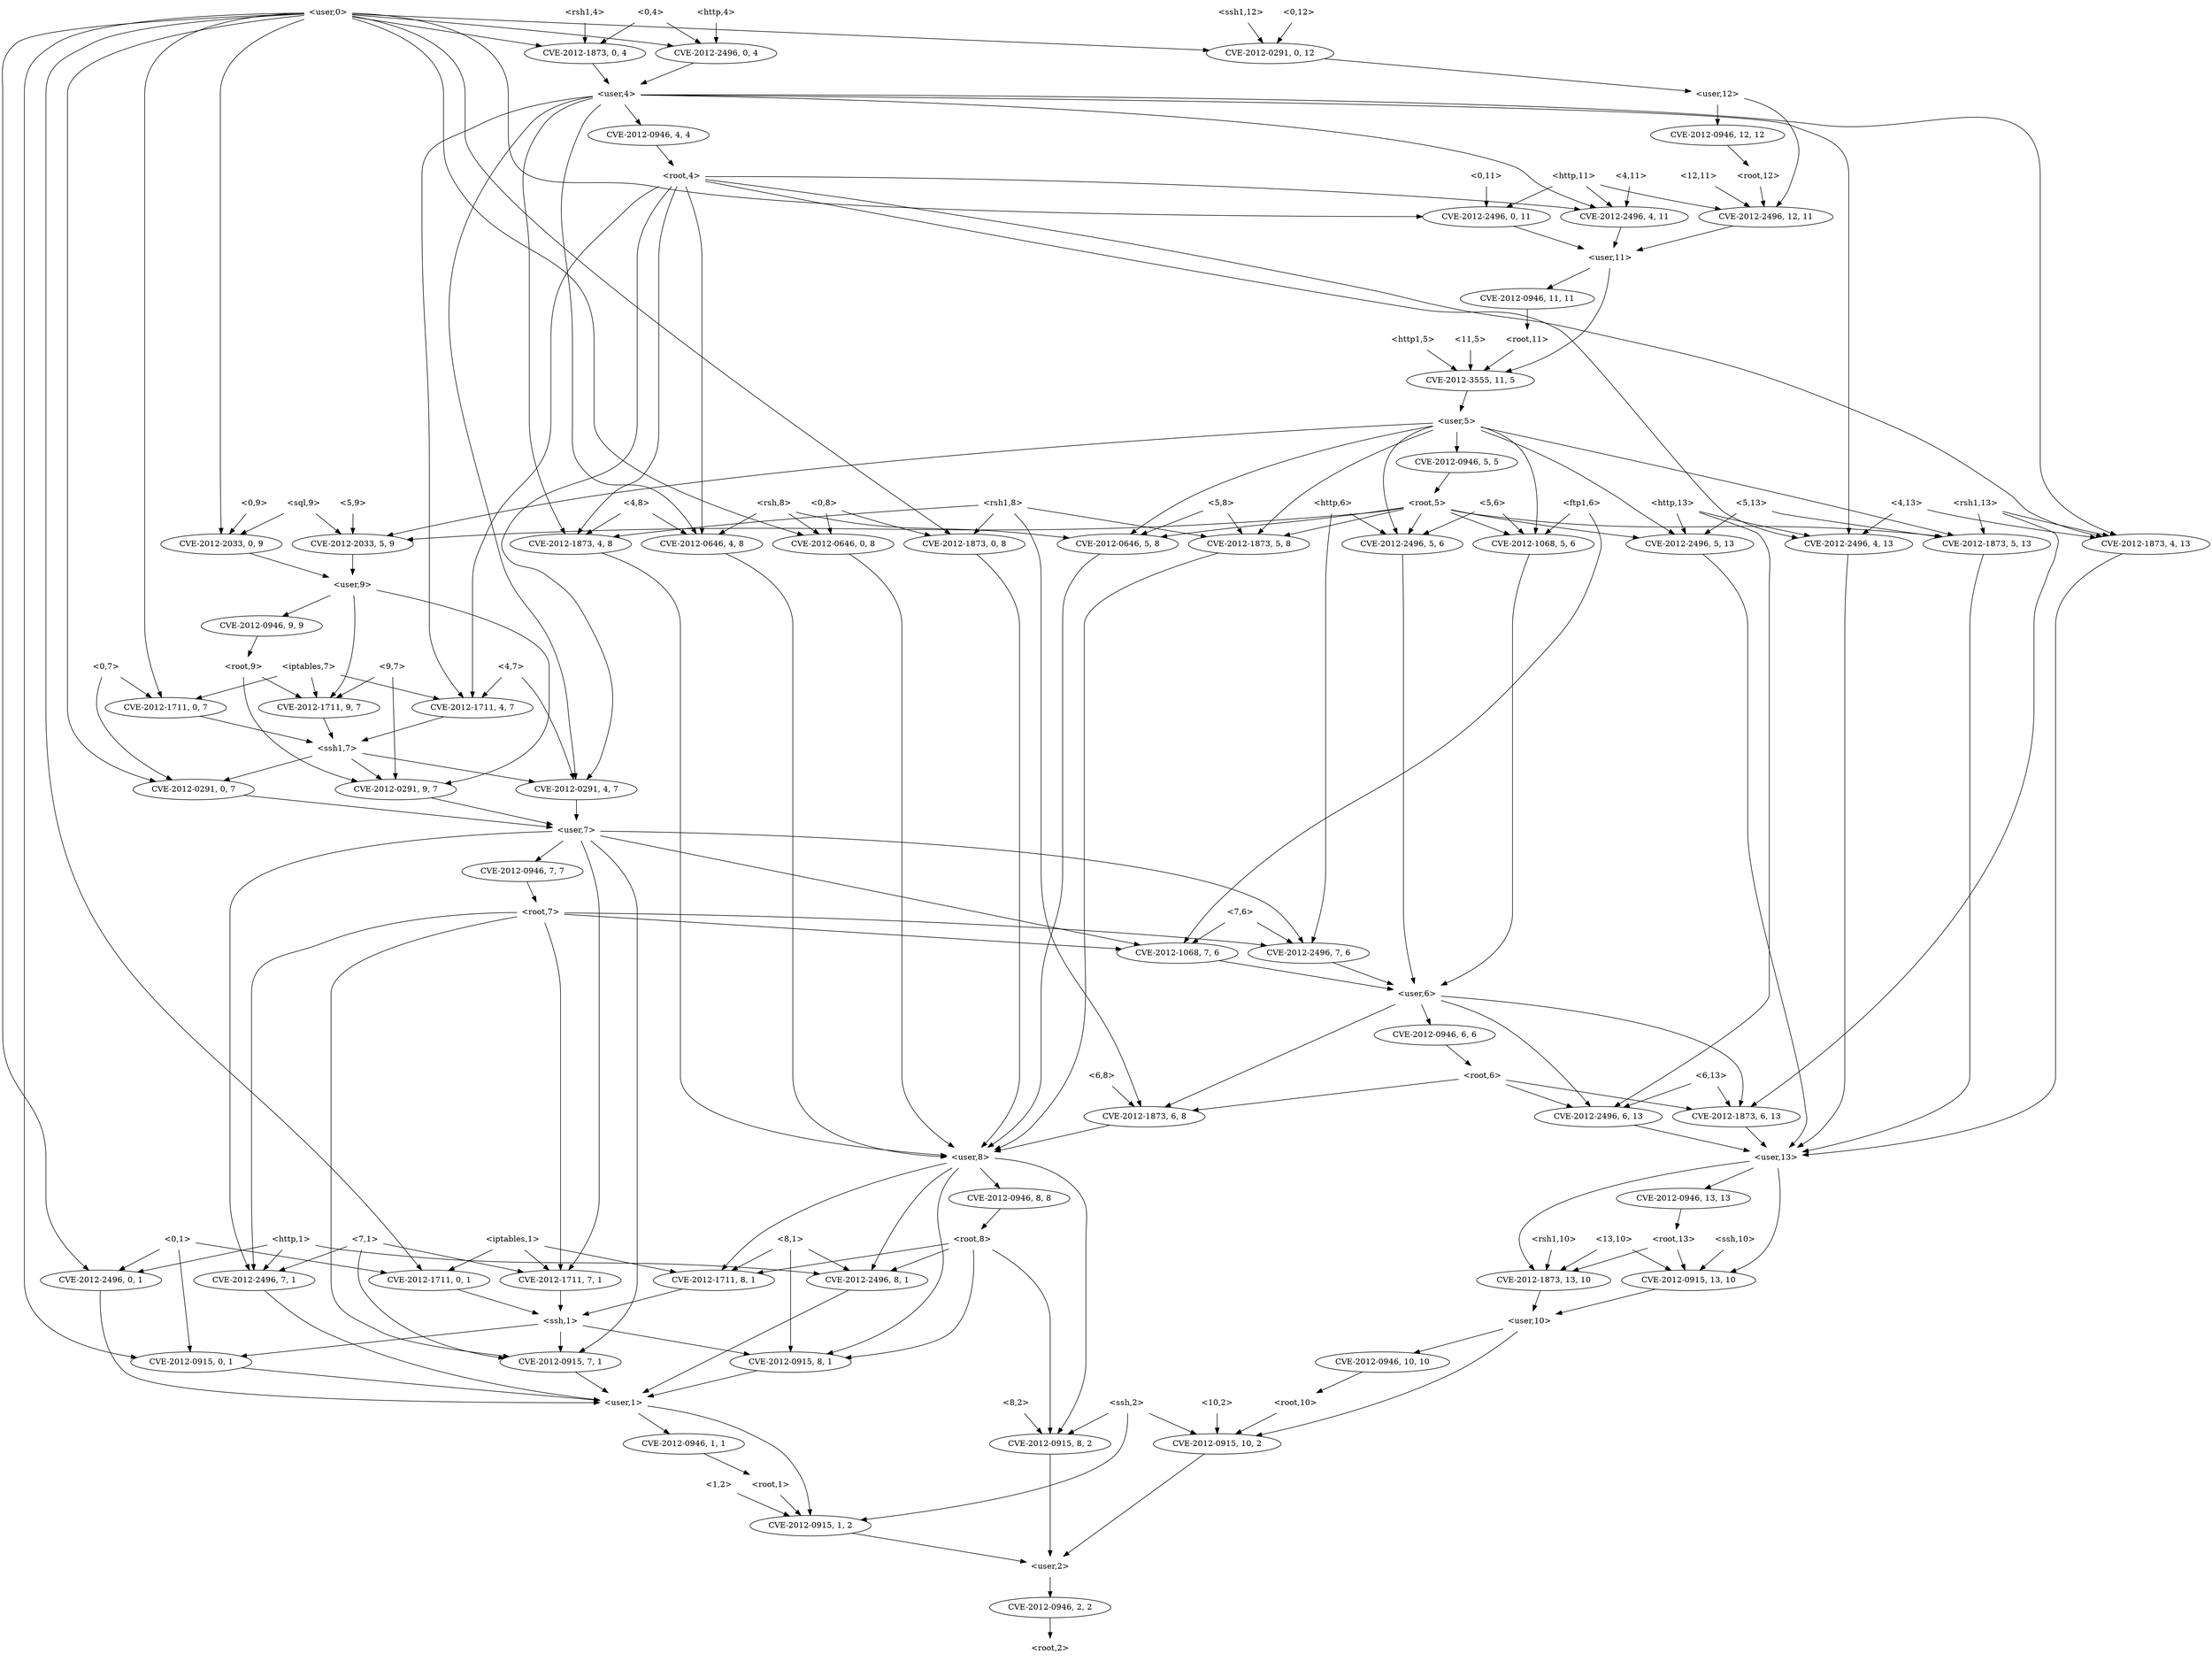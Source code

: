 strict digraph {
	graph [bb="0,0,3265,2916"];
	node [label="\N"];
	"<8,1>"	 [height=0.5,
		pos="881,738",
		shape=plaintext,
		width=0.75];
	"<v_iptables,8,1>"	 [height=0.5,
		label=<CVE-2012-1711, 8, 1>,
		pos="1159,666",
		width=2.4499];
	"<8,1>" -> "<v_iptables,8,1>"	 [pos="e,1105.7,680.43 908.16,730.16 951.3,719.3 1036.6,697.81 1095.7,682.94"];
	"<v_ssh,8,1>"	 [height=0.5,
		label=<CVE-2012-0915, 8, 1>,
		pos="811,522",
		width=2.4499];
	"<8,1>" -> "<v_ssh,8,1>"	 [pos="e,816.64,540.23 875.39,719.85 863.23,682.68 834.37,594.44 819.77,549.82"];
	"<v_http,8,1>"	 [height=0.5,
		label=<CVE-2012-2496, 8, 1>,
		pos="618,666",
		width=2.4499];
	"<8,1>" -> "<v_http,8,1>"	 [pos="e,682.28,678.51 853.77,723.75 850.52,722.39 847.21,721.1 844,720 794.39,702.98 736.8,689.56 692.18,680.49"];
	"<ssh,1>"	 [height=0.5,
		pos="1061,594",
		shape=plaintext,
		width=0.84028];
	"<v_iptables,8,1>" -> "<ssh,1>"	 [pos="e,1085.1,612.2 1135.8,648.41 1123.1,639.37 1107.3,628.04 1093.4,618.14"];
	"<user,1>"	 [height=0.5,
		pos="753,450",
		shape=plaintext,
		width=0.91667];
	"<v_ssh,8,1>" -> "<user,1>"	 [pos="e,767.31,468.28 796.96,504.05 790.01,495.67 781.48,485.38 773.79,476.1"];
	"<v_http,8,1>" -> "<user,1>"	 [pos="e,738.45,468.38 638.15,648.47 649.01,638.75 661.99,625.7 671,612 699.41,568.85 688.93,549.17 714,504 719.24,494.56 725.92,484.87\
 732.27,476.4"];
	"<v_ssh1,0,7>"	 [height=0.5,
		label=<CVE-2012-0291, 0, 7>,
		pos="1326,1530",
		width=2.4499];
	"<user,7>"	 [height=0.5,
		pos="1635,1458",
		shape=plaintext,
		width=0.91667];
	"<v_ssh1,0,7>" -> "<user,7>"	 [pos="e,1602,1466.5 1382.7,1516.2 1443.1,1502.5 1537.4,1481.1 1591.9,1468.8"];
	"<v_ftp1,7,6>"	 [height=0.5,
		label=<CVE-2012-1068, 7, 6>,
		pos="2614,1242",
		width=2.4499];
	"<user,7>" -> "<v_ftp1,7,6>"	 [pos="e,2604.7,1260 1668.4,1455.5 1812.9,1448.7 2383.2,1416.7 2538,1332 2564.7,1317.4 2586.2,1289.4 2599.4,1268.7"];
	"<v_iptables,7,1>"	 [height=0.5,
		label=<CVE-2012-1711, 7, 1>,
		pos="1354,666",
		width=2.4499];
	"<user,7>" -> "<v_iptables,7,1>"	 [pos="e,1358,684.38 1601.9,1454.3 1531.7,1446.5 1374,1417.7 1374,1315 1374,1315 1374,1315 1374,809 1374,768.82 1366.1,722.87 1360.2,694.39"];
	"<v_http,7,6>"	 [height=0.5,
		label=<CVE-2012-2496, 7, 6>,
		pos="2419,1242",
		width=2.4499];
	"<user,7>" -> "<v_http,7,6>"	 [pos="e,2368.4,1256.8 1668.2,1447.9 1788.4,1415.1 2202.2,1302.2 2358.5,1259.5"];
	"<v_root,7,7>"	 [height=0.5,
		label=<CVE-2012-0946, 7, 7>,
		pos="1712,1386",
		width=2.4499];
	"<user,7>" -> "<v_root,7,7>"	 [pos="e,1693.7,1403.6 1654,1439.7 1663.7,1430.9 1675.6,1420.1 1686,1410.6"];
	"<v_ssh,7,1>"	 [height=0.5,
		label=<CVE-2012-0915, 7, 1>,
		pos="1470,522",
		width=2.4499];
	"<user,7>" -> "<v_ssh,7,1>"	 [pos="e,1470,540.05 1601.6,1445.5 1553.4,1426.5 1470,1383.8 1470,1315 1470,1315 1470,1315 1470,665 1470,625 1470,578.65 1470,550.08"];
	"<v_http,7,1>"	 [height=0.5,
		label=<CVE-2012-2496, 7, 1>,
		pos="1624,666",
		width=2.4499];
	"<user,7>" -> "<v_http,7,1>"	 [pos="e,1615.1,683.96 1623.6,1439.9 1607.5,1414 1580,1362.9 1580,1315 1580,1315 1580,1315 1580,809 1580,766.98 1597.8,720.98 1610.8,693.05"];
	"<sql,9>"	 [height=0.5,
		pos="1730,2034",
		shape=plaintext,
		width=0.8125];
	"<v_sql,5,9>"	 [height=0.5,
		label=<CVE-2012-2033, 5, 9>,
		pos="1821,1962",
		width=2.4499];
	"<sql,9>" -> "<v_sql,5,9>"	 [pos="e,1799.4,1979.6 1752.5,2015.7 1764.2,2006.7 1778.8,1995.5 1791.4,1985.8"];
	"<v_sql,0,9>"	 [height=0.5,
		label=<CVE-2012-2033, 0, 9>,
		pos="1626,1962",
		width=2.4499];
	"<sql,9>" -> "<v_sql,0,9>"	 [pos="e,1650.5,1979.5 1704.6,2015.9 1690.8,2006.6 1673.6,1995 1658.8,1985.1"];
	"<user,9>"	 [height=0.5,
		pos="1821,1890",
		shape=plaintext,
		width=0.91667];
	"<v_sql,5,9>" -> "<user,9>"	 [pos="e,1821,1908.1 1821,1943.7 1821,1936 1821,1926.7 1821,1918.1"];
	"<v_sql,0,9>" -> "<user,9>"	 [pos="e,1788,1902.9 1667.8,1946 1700.4,1934.3 1745.4,1918.1 1778.2,1906.4"];
	"<iptables,7>"	 [height=0.5,
		pos="1505,1746",
		shape=plaintext,
		width=1.1944];
	"<v_iptables,0,7>"	 [height=0.5,
		label=<CVE-2012-1711, 0, 7>,
		pos="1339,1674",
		width=2.4499];
	"<iptables,7>" -> "<v_iptables,0,7>"	 [pos="e,1375.5,1690.4 1464.4,1727.9 1440.3,1717.7 1409.7,1704.8 1384.8,1694.3"];
	"<v_iptables,4,7>"	 [height=0.5,
		label=<CVE-2012-1711, 4, 7>,
		pos="1571,1674",
		width=2.4499];
	"<iptables,7>" -> "<v_iptables,4,7>"	 [pos="e,1554.9,1692.1 1521.3,1727.7 1529.3,1719.2 1539.1,1708.9 1547.8,1699.6"];
	"<v_iptables,9,7>"	 [height=0.5,
		label=<CVE-2012-1711, 9, 7>,
		pos="1803,1674",
		width=2.4499];
	"<iptables,7>" -> "<v_iptables,9,7>"	 [pos="e,1747.6,1688 1548,1734.9 1597.8,1723.2 1680.2,1703.8 1737.8,1690.3"];
	"<ssh1,7>"	 [height=0.5,
		pos="1598,1602",
		shape=plaintext,
		width=0.94444];
	"<v_iptables,0,7>" -> "<ssh1,7>"	 [pos="e,1563.8,1612.2 1389.9,1659.3 1437.7,1646.3 1508.5,1627.2 1553.9,1614.9"];
	"<v_iptables,4,7>" -> "<ssh1,7>"	 [pos="e,1591.4,1620.1 1577.7,1655.7 1580.7,1647.8 1584.4,1638.3 1587.8,1629.5"];
	"<v_iptables,9,7>" -> "<ssh1,7>"	 [pos="e,1632.3,1614.7 1759.5,1658.2 1725,1646.4 1676.8,1629.9 1642.1,1618.1"];
	"<root,2>"	 [height=0.5,
		pos="829,18",
		shape=plaintext,
		width=0.89583];
	"<v_ssh1,4,7>"	 [height=0.5,
		label=<CVE-2012-0291, 4, 7>,
		pos="1635,1530",
		width=2.4499];
	"<v_ssh1,4,7>" -> "<user,7>"	 [pos="e,1635,1476.1 1635,1511.7 1635,1504 1635,1494.7 1635,1486.1"];
	"<ssh,1>" -> "<v_ssh,7,1>"	 [pos="e,1404.7,534.17 1091.4,587.8 1155,576.91 1303.8,551.45 1394.7,535.88"];
	"<ssh,1>" -> "<v_ssh,8,1>"	 [pos="e,860.92,536.98 1030.3,584.42 990.74,573.33 920.93,553.78 870.69,539.71"];
	"<v_ssh,0,1>"	 [height=0.5,
		label=<CVE-2012-0915, 0, 1>,
		pos="541,522",
		width=2.4499];
	"<ssh,1>" -> "<v_ssh,0,1>"	 [pos="e,612.6,532.64 1030.4,588.88 951.72,578.29 740.21,549.82 622.64,533.99"];
	"<v_ssh,1,2>"	 [height=0.5,
		label=<CVE-2012-0915, 1, 2>,
		pos="829,234",
		width=2.4499];
	"<user,1>" -> "<v_ssh,1,2>"	 [pos="e,803.64,251.27 736.11,431.99 727.71,422.31 718.42,409.46 714,396 709.01,380.8 709.51,375.36 714,360 724.65,323.55 734.33,315.99\
 760,288 770.35,276.71 783.33,266.05 795.22,257.29"];
	"<v_root,1,1>"	 [height=0.5,
		label=<CVE-2012-0946, 1, 1>,
		pos="811,378",
		width=2.4499];
	"<user,1>" -> "<v_root,1,1>"	 [pos="e,796.83,396.1 767.34,431.7 774.29,423.3 782.77,413.07 790.4,403.86"];
	"<root,1>"	 [height=0.5,
		pos="802,306",
		shape=plaintext,
		width=0.89583];
	"<root,1>" -> "<v_ssh,1,2>"	 [pos="e,822.4,252.1 808.67,287.7 811.71,279.81 815.38,270.3 818.76,261.55"];
	"<user,2>"	 [height=0.5,
		pos="829,162",
		shape=plaintext,
		width=0.91667];
	"<v_ssh,1,2>" -> "<user,2>"	 [pos="e,829,180.1 829,215.7 829,207.98 829,198.71 829,190.11"];
	"<v_root,9,9>"	 [height=0.5,
		label=<CVE-2012-0946, 9, 9>,
		pos="1917,1818",
		width=2.4499];
	"<user,9>" -> "<v_root,9,9>"	 [pos="e,1894.2,1835.6 1844.7,1871.7 1857.1,1862.7 1872.4,1851.5 1885.8,1841.8"];
	"<v_ssh1,9,7>"	 [height=0.5,
		label=<CVE-2012-0291, 9, 7>,
		pos="1957,1530",
		width=2.4499];
	"<user,9>" -> "<v_ssh1,9,7>"	 [pos="e,1973.1,1547.8 1854.2,1889.7 1897.4,1888.7 1972.3,1880.2 2014,1836 2041.8,1806.6 2033,1787.4 2033,1747 2033,1747 2033,1747 2033\
,1673 2033,1627.4 2002.1,1582.2 1979.8,1555.5"];
	"<user,9>" -> "<v_iptables,9,7>"	 [pos="e,1804.4,1692.2 1819.6,1871.8 1816.4,1834.8 1809.1,1747.2 1805.3,1702.4"];
	"<root,9>"	 [height=0.5,
		pos="1972,1746",
		shape=plaintext,
		width=0.89583];
	"<v_root,9,9>" -> "<root,9>"	 [pos="e,1958.4,1764.3 1930.3,1800.1 1936.8,1791.8 1944.8,1781.6 1952.1,1772.4"];
	"<v_ssh1,9,7>" -> "<user,7>"	 [pos="e,1668.3,1466.2 1899.1,1516.4 1835.7,1502.6 1735.4,1480.8 1678.4,1468.4"];
	"<v_rsh1,4,8>"	 [height=0.5,
		label=<CVE-2012-1873, 4, 8>,
		pos="544,1962",
		width=2.4499];
	"<user,8>"	 [height=0.5,
		pos="739,882",
		shape=plaintext,
		width=0.91667];
	"<v_rsh1,4,8>" -> "<user,8>"	 [pos="e,711.22,900.12 560.75,1944.3 583.94,1919.4 623,1869.8 623,1819 623,1819 623,1819 623,1025 623,973.79 668.81,930.87 702.85,906.04"];
	"<user,8>" -> "<v_iptables,8,1>"	 [pos="e,1141.9,683.9 772.1,876.73 814.36,870.37 888.94,856.01 947,828 1022.4,791.63 1097.2,726.13 1134.5,690.93"];
	"<v_ssh,8,2>"	 [height=0.5,
		label=<CVE-2012-0915, 8, 2>,
		pos="425,378",
		width=2.4499];
	"<user,8>" -> "<v_ssh,8,2>"	 [pos="e,349.63,387.49 705.91,880.02 583.3,875.52 162,851.83 162,739 162,739 162,739 162,521 162,438.81 262.68,403.97 339.45,389.34"];
	"<user,8>" -> "<v_ssh,8,1>"	 [pos="e,794.67,539.77 738.01,863.96 736.56,837.31 734,784.14 734,739 734,739 734,739 734,665 734,619.25 765.26,574.15 787.95,547.45"];
	"<user,8>" -> "<v_http,8,1>"	 [pos="e,617.7,684.2 718.37,863.95 693.21,841.87 651.51,800.86 631,756 622.14,736.62 619.03,712.62 618.06,694.42"];
	"<v_root,8,8>"	 [height=0.5,
		label=<CVE-2012-0946, 8, 8>,
		pos="850,810",
		width=2.4499];
	"<user,8>" -> "<v_root,8,8>"	 [pos="e,824.27,827.23 766.15,863.88 781.1,854.45 799.8,842.66 815.74,832.61"];
	"<v_root,2,2>"	 [height=0.5,
		label=<CVE-2012-0946, 2, 2>,
		pos="829,90",
		width=2.4499];
	"<user,2>" -> "<v_root,2,2>"	 [pos="e,829,108.1 829,143.7 829,135.98 829,126.71 829,118.11"];
	"<root,9>" -> "<v_ssh1,9,7>"	 [pos="e,1962.7,1548 1973.3,1728 1975.2,1698.5 1977.9,1636.1 1971,1584 1969.8,1575.3 1967.7,1565.9 1965.4,1557.6"];
	"<root,9>" -> "<v_iptables,9,7>"	 [pos="e,1840.2,1690.4 1939.4,1731.5 1913.9,1720.9 1878.1,1706.1 1849.6,1694.3"];
	"<v_root,1,1>" -> "<root,1>"	 [pos="e,804.2,324.1 808.78,359.7 807.78,351.98 806.59,342.71 805.49,334.11"];
	"<http,11>"	 [height=0.5,
		pos="2361,2610",
		shape=plaintext,
		width=0.97917];
	"<v_http,12,11>"	 [height=0.5,
		label=<CVE-2012-2496, 12, 11>,
		pos="2640,2538",
		width=2.7013];
	"<http,11>" -> "<v_http,12,11>"	 [pos="e,2573.7,2551.2 2396.4,2594.8 2399.3,2593.8 2402.2,2592.9 2405,2592 2457.3,2576.1 2517.4,2562.6 2563.8,2553.2"];
	"<v_http,0,11>"	 [height=0.5,
		label=<CVE-2012-2496, 0, 11>,
		pos="2228,2538",
		width=2.5686];
	"<http,11>" -> "<v_http,0,11>"	 [pos="e,2258.8,2555.2 2328.5,2591.9 2310.1,2582.2 2287.1,2570.1 2267.7,2559.9"];
	"<v_http,4,11>"	 [height=0.5,
		label=<CVE-2012-2496, 4, 11>,
		pos="2432,2538",
		width=2.5686];
	"<http,11>" -> "<v_http,4,11>"	 [pos="e,2414.7,2556.1 2378.6,2591.7 2387.2,2583.1 2397.9,2572.7 2407.3,2563.3"];
	"<user,11>"	 [height=0.5,
		pos="2357,2466",
		shape=plaintext,
		width=1.0069];
	"<v_http,12,11>" -> "<user,11>"	 [pos="e,2393.5,2476 2584.1,2523.2 2531.2,2510.1 2452.7,2490.7 2403.3,2478.4"];
	"<v_http,0,11>" -> "<user,11>"	 [pos="e,2325.3,2484.2 2257.6,2520.9 2275,2511.5 2297.2,2499.4 2316.2,2489.1"];
	"<v_http,4,11>" -> "<user,11>"	 [pos="e,2375.2,2484 2413.8,2520.1 2404.5,2511.3 2393,2500.6 2382.8,2491"];
	"<ssh1,12>"	 [height=0.5,
		pos="2176,2898",
		shape=plaintext,
		width=1.0278];
	"<v_ssh1,0,12>"	 [height=0.5,
		label=<CVE-2012-0291, 0, 12>,
		pos="2218,2826",
		width=2.5686];
	"<ssh1,12>" -> "<v_ssh1,0,12>"	 [pos="e,2207.7,2844.1 2186.4,2879.7 2191.3,2871.6 2197.2,2861.7 2202.6,2852.7"];
	"<user,12>"	 [height=0.5,
		pos="2568,2754",
		shape=plaintext,
		width=1.0069];
	"<v_ssh1,0,12>" -> "<user,12>"	 [pos="e,2531.6,2762.3 2280.2,2812.6 2349.4,2798.7 2459.7,2776.7 2521.7,2764.3"];
	"<ftp1,6>"	 [height=0.5,
		pos="2605,2034",
		shape=plaintext,
		width=0.89583];
	"<v_ftp1,5,6>"	 [height=0.5,
		label=<CVE-2012-1068, 5, 6>,
		pos="2741,1962",
		width=2.4499];
	"<ftp1,6>" -> "<v_ftp1,5,6>"	 [pos="e,2710.1,1978.9 2637.6,2016.2 2656.7,2006.4 2680.9,1993.9 2701.1,1983.5"];
	"<ftp1,6>" -> "<v_ftp1,7,6>"	 [pos="e,2616.2,1260 2609,2015.6 2614.9,1989 2625,1936.3 2625,1891 2625,1891 2625,1891 2625,1385 2625,1344.9 2620.6,1298.6 2617.3,1270"];
	"<user,6>"	 [height=0.5,
		pos="2546,1170",
		shape=plaintext,
		width=0.91667];
	"<v_ftp1,5,6>" -> "<user,6>"	 [pos="e,2579.1,1172.2 2738.8,1944 2735.6,1917.4 2730,1864.2 2730,1819 2730,1819 2730,1819 2730,1313 2730,1272.6 2738.1,1254 2711,1224 \
2680,1189.7 2626.8,1177.5 2589.2,1173.2"];
	"<v_ftp1,7,6>" -> "<user,6>"	 [pos="e,2562.8,1188.3 2597.5,1224.1 2589.2,1215.5 2579,1205 2569.8,1195.5"];
	"<ssh1,7>" -> "<v_ssh1,4,7>"	 [pos="e,1626,1548.1 1607.1,1583.7 1611.4,1575.6 1616.6,1565.9 1621.3,1557"];
	"<ssh1,7>" -> "<v_ssh1,0,7>"	 [pos="e,1378.4,1544.5 1563.8,1592.2 1519.9,1580.9 1442.8,1561.1 1388.3,1547"];
	"<ssh1,7>" -> "<v_ssh1,9,7>"	 [pos="e,1895.5,1543 1632.1,1594.4 1690,1583.1 1808.6,1559.9 1885.4,1545"];
	"<http,6>"	 [height=0.5,
		pos="2912,2034",
		shape=plaintext,
		width=0.89583];
	"<http,6>" -> "<v_http,7,6>"	 [pos="e,2425.5,1260 2944.3,2028.7 2973,2023 3013.5,2009.8 3033,1980 3041.8,1966.6 3038.6,1959 3033,1944 2930.6,1667.3 2813.1,1645.1 2601\
,1440 2545.8,1386.6 2515,1391.2 2466,1332 2450.3,1313.1 2437.7,1288 2429.5,1269.4"];
	"<v_http,5,6>"	 [height=0.5,
		label=<CVE-2012-2496, 5, 6>,
		pos="2936,1962",
		width=2.4499];
	"<http,6>" -> "<v_http,5,6>"	 [pos="e,2930.1,1980.1 2917.9,2015.7 2920.6,2007.9 2923.8,1998.5 2926.8,1989.8"];
	"<v_http,7,6>" -> "<user,6>"	 [pos="e,2514.8,1188.2 2448.1,1224.9 2465.3,1215.5 2487.1,1203.4 2505.9,1193.1"];
	"<v_http,5,6>" -> "<user,6>"	 [pos="e,2579.1,1170.4 2905.5,1945.1 2867.1,1922.6 2806,1877.7 2806,1819 2806,1819 2806,1819 2806,1601 2806,1430.5 2850.2,1349.7 2735,1224\
 2697.9,1183.5 2632.6,1173 2589.3,1170.8"];
	"<v_rsh1,5,8>"	 [height=0.5,
		label=<CVE-2012-1873, 5, 8>,
		pos="1166,1962",
		width=2.4499];
	"<v_rsh1,5,8>" -> "<user,8>"	 [pos="e,772.1,892.95 1099.6,1950.1 1030.1,1934.5 931,1898.2 931,1819 931,1819 931,1819 931,1313 931,1217.6 915,1194.4 915,1099 915,1099\
 915,1099 915,1025 915,956.77 833.88,915.73 781.79,896.41"];
	"<8,2>"	 [height=0.5,
		pos="107,450",
		shape=plaintext,
		width=0.75];
	"<8,2>" -> "<v_ssh,8,2>"	 [pos="e,353.45,388.58 134.07,436.87 138.66,435.08 143.42,433.37 148,432 212.47,412.69 287.56,398.84 343.28,390.15"];
	"<v_ssh,8,2>" -> "<user,2>"	 [pos="e,796.89,180.01 455.37,360.92 527.02,322.96 706.68,227.8 787.94,184.75"];
	"<v_root,5,5>"	 [height=0.5,
		label=<CVE-2012-0946, 5, 5>,
		pos="1977,2106",
		width=2.4499];
	"<root,5>"	 [height=0.5,
		pos="2005,2034",
		shape=plaintext,
		width=0.89583];
	"<v_root,5,5>" -> "<root,5>"	 [pos="e,1998.2,2052.1 1983.9,2087.7 1987.1,2079.8 1990.9,2070.3 1994.4,2061.5"];
	"<root,5>" -> "<v_http,5,6>"	 [pos="e,2874.2,1974.9 2037.7,2026.9 2058.8,2023.1 2086.9,2018.6 2112,2016 2433.3,1982.6 2516.9,2015.7 2838,1980 2846.5,1979.1 2855.5,1977.8\
 2864.3,1976.5"];
	"<root,5>" -> "<v_ftp1,5,6>"	 [pos="e,2660.5,1969.4 2037.7,2027.2 2058.8,2023.6 2087,2019 2112,2016 2164,2009.7 2488.7,1983.3 2650.1,1970.3"];
	"<v_rsh1,5,13>"	 [height=0.5,
		label=<CVE-2012-1873, 5, 13>,
		pos="2020,1962",
		width=2.5686];
	"<root,5>" -> "<v_rsh1,5,13>"	 [pos="e,2016.3,1980.1 2008.7,2015.7 2010.4,2008 2012.3,1998.7 2014.2,1990.1"];
	"<v_http,5,13>"	 [height=0.5,
		label=<CVE-2012-2496, 5, 13>,
		pos="2224,1962",
		width=2.5686];
	"<root,5>" -> "<v_http,5,13>"	 [pos="e,2178.2,1977.6 2037.3,2022.7 2071.8,2011.7 2127,1994 2168.5,1980.7"];
	"<root,5>" -> "<v_sql,5,9>"	 [pos="e,1860.8,1978.2 1972.5,2020.6 1944.3,2009.9 1902.9,1994.2 1870.6,1981.9"];
	"<v_rsh,5,8>"	 [height=0.5,
		label=<CVE-2012-0646, 5, 8>,
		pos="971,1962",
		width=2.4499];
	"<root,5>" -> "<v_rsh,5,8>"	 [pos="e,1032.8,1974.9 1972.6,2029.1 1939.7,2025.2 1887.4,2019.4 1842,2016 1499,1990.2 1410.9,2017.5 1069,1980 1060.5,1979.1 1051.5,1977.8\
 1042.7,1976.5"];
	"<root,5>" -> "<v_rsh1,5,8>"	 [pos="e,1248,1968.7 1972.6,2029.4 1939.7,2025.7 1887.3,2020.1 1842,2016 1633.5,1997 1388.5,1978.8 1258.3,1969.5"];
	"<user,10>"	 [height=0.5,
		pos="2018,594",
		shape=plaintext,
		width=1.0069];
	"<v_ssh,10,2>"	 [height=0.5,
		label=<CVE-2012-0915, 10, 2>,
		pos="1496,378",
		width=2.5686];
	"<user,10>" -> "<v_ssh,10,2>"	 [pos="e,1572.7,388.06 2019.3,575.82 2019.9,555.88 2017.5,523.26 1999,504 1942.2,444.84 1711.2,406.54 1582.9,389.4"];
	"<v_root,10,10>"	 [height=0.5,
		label=<CVE-2012-0946, 10, 10>,
		pos="1893,522",
		width=2.7013];
	"<user,10>" -> "<v_root,10,10>"	 [pos="e,1922,539.23 1987.4,575.88 1970.4,566.36 1949.1,554.44 1931.1,544.33"];
	"<v_ssh,10,2>" -> "<user,2>"	 [pos="e,862.34,173.7 1450.2,362.29 1327.2,322.84 991.36,215.09 871.89,176.76"];
	"<root,10>"	 [height=0.5,
		pos="1673,450",
		shape=plaintext,
		width=1];
	"<v_root,10,10>" -> "<root,10>"	 [pos="e,1709.1,462.48 1846.3,506.15 1808.7,494.18 1756.1,477.43 1718.7,465.54"];
	"<v_root,11,11>"	 [height=0.5,
		label=<CVE-2012-0946, 11, 11>,
		pos="2232,2394",
		width=2.7013];
	"<user,11>" -> "<v_root,11,11>"	 [pos="e,2261,2411.2 2326.4,2447.9 2309.4,2438.4 2288.1,2426.4 2270.1,2416.3"];
	"<v_http1,11,5>"	 [height=0.5,
		label=<CVE-2012-3555, 11, 5>,
		pos="2098,2250",
		width=2.5686];
	"<user,11>" -> "<v_http1,11,5>"	 [pos="e,2155.1,2264.2 2357.1,2447.7 2356.5,2428.6 2352.9,2397.6 2338,2376 2297.5,2317.4 2220.8,2284.4 2164.9,2267.2"];
	"<5,8>"	 [height=0.5,
		pos="1189,2034",
		shape=plaintext,
		width=0.75];
	"<5,8>" -> "<v_rsh,5,8>"	 [pos="e,1021.8,1976.7 1161.8,2021.3 1157.2,2019.4 1152.5,2017.6 1148,2016 1109.8,2002.4 1066.1,1989.3 1031.7,1979.5"];
	"<5,8>" -> "<v_rsh1,5,8>"	 [pos="e,1171.6,1980.1 1183.3,2015.7 1180.8,2007.9 1177.7,1998.5 1174.8,1989.8"];
	"<v_rsh,5,8>" -> "<user,8>"	 [pos="e,772.05,898.77 949.29,1944.5 938.15,1934.9 925.22,1922.1 917,1908 896.32,1872.6 893,1860 893,1819 893,1819 893,1819 893,1313 893\
,1217.6 877,1194.4 877,1099 877,1099 877,1099 877,1025 877,969.23 821.58,927.12 780.98,903.75"];
	"<v_root,13,13>"	 [height=0.5,
		label=<CVE-2012-0946, 13, 13>,
		pos="2143,810",
		width=2.7013];
	"<root,13>"	 [height=0.5,
		pos="2122,738",
		shape=plaintext,
		width=1];
	"<v_root,13,13>" -> "<root,13>"	 [pos="e,2127.1,756.1 2137.8,791.7 2135.5,783.9 2132.7,774.51 2130,765.83"];
	"<v_ssh,13,10>"	 [height=0.5,
		label=<CVE-2012-0915, 13, 10>,
		pos="2231,666",
		width=2.7013];
	"<root,13>" -> "<v_ssh,13,10>"	 [pos="e,2205.4,683.47 2148.7,719.88 2163.1,710.61 2181.1,699.05 2196.6,689.1"];
	"<v_rsh1,13,10>"	 [height=0.5,
		label=<CVE-2012-1873, 13, 10>,
		pos="2018,666",
		width=2.7013];
	"<root,13>" -> "<v_rsh1,13,10>"	 [pos="e,2042.5,683.47 2096.6,719.88 2082.8,710.61 2065.6,699.05 2050.8,689.1"];
	"<root,8>"	 [height=0.5,
		pos="803,738",
		shape=plaintext,
		width=0.89583];
	"<v_root,8,8>" -> "<root,8>"	 [pos="e,814.6,756.28 838.62,792.05 833.11,783.84 826.36,773.79 820.23,764.66"];
	"<4,7>"	 [height=0.5,
		pos="1665,1746",
		shape=plaintext,
		width=0.75];
	"<4,7>" -> "<v_ssh1,4,7>"	 [pos="e,1641,1548.1 1666.2,1727.8 1666.9,1717.5 1667.7,1704 1668,1692 1668.5,1676 1670.1,1671.9 1668,1656 1663.5,1621.4 1652.3,1582.7 \
1644.2,1557.6"];
	"<4,7>" -> "<v_iptables,4,7>"	 [pos="e,1593.3,1691.6 1641.8,1727.7 1629.6,1718.7 1614.6,1707.5 1601.6,1697.8"];
	"<user,0>"	 [height=0.5,
		pos="1244,2898",
		shape=plaintext,
		width=0.91667];
	"<user,0>" -> "<v_ssh1,0,7>"	 [pos="e,1296,1547.1 1236.3,2879.9 1225.2,2853.6 1206,2801.4 1206,2755 1206,2755 1206,2755 1206,2177 1206,2080.7 1275.5,2074.1 1296,1980\
 1313.4,1900.2 1238,1787.9 1234,1764 1231.7,1750.4 1232,1676.9 1235,1656 1239.7,1623.1 1236.2,1611.4 1255,1584 1263.4,1571.7 1275.6\
,1561.2 1287.4,1552.8"];
	"<v_rsh,0,8>"	 [height=0.5,
		label=<CVE-2012-0646, 0, 8>,
		pos="154,1962",
		width=2.4499];
	"<user,0>" -> "<v_rsh,0,8>"	 [pos="e,162.5,1980 1210.9,2896.1 1032.8,2890.7 196,2860 196,2755 196,2755 196,2755 196,2105 196,2063.1 179.01,2017.1 166.65,1989.1"];
	"<v_rsh1,0,4>"	 [height=0.5,
		label=<CVE-2012-1873, 0, 4>,
		pos="1474,2826",
		width=2.4499];
	"<user,0>" -> "<v_rsh1,0,4>"	 [pos="e,1426.9,2841.3 1277.4,2886.8 1314,2875.7 1373.4,2857.6 1417.3,2844.3"];
	"<user,0>" -> "<v_iptables,0,7>"	 [pos="e,1342.8,1692.4 1251.7,2879.9 1262.8,2853.6 1282,2801.4 1282,2755 1282,2755 1282,2755 1282,2321 1282,2224 1358,1988 1358,1891 1358\
,1891 1358,1891 1358,1817 1358,1776.9 1350.4,1730.9 1344.9,1702.4"];
	"<v_iptables,0,1>"	 [height=0.5,
		label=<CVE-2012-1711, 0, 1>,
		pos="964,666",
		width=2.4499];
	"<user,0>" -> "<v_iptables,0,1>"	 [pos="e,993,683.08 1210.6,2883.6 1165.9,2863.1 1092,2819.5 1092,2755 1092,2755 1092,2755 1092,2249 1092,2107.3 1228.9,2117.5 1263,1980\
 1266.8,1964.5 1266.2,1959.7 1263,1944 1236.7,1816.5 1147,1805.2 1147,1675 1147,1675 1147,1675 1147,881 1147,792.32 1055.1,721.87\
 1001.6,688.33"];
	"<user,0>" -> "<v_http,0,11>"	 [pos="e,2159.1,2550 1277.2,2882 1295.4,2872.8 1317.4,2859.7 1334,2844 1403.6,2778 1372.4,2716 1453,2664 1454.8,2662.8 1952.2,2583.1 2149.1\
,2551.6"];
	"<v_rsh1,0,8>"	 [height=0.5,
		label=<CVE-2012-1873, 0, 8>,
		pos="349,1962",
		width=2.4499];
	"<user,0>" -> "<v_rsh1,0,8>"	 [pos="e,356.69,1980.1 1210.9,2895.1 1053.4,2885.5 387,2840.1 387,2755 387,2755 387,2755 387,2105 387,2063.6 371.77,2017.7 360.59,1989.6"];
	"<user,0>" -> "<v_ssh1,0,12>"	 [pos="e,2130.9,2832.2 1277.1,2893.8 1314.4,2890.1 1377.1,2884.3 1431,2880 1679.4,2860.3 1972.2,2841.9 2120.9,2832.8"];
	"<v_http,0,4>"	 [height=0.5,
		label=<CVE-2012-2496, 0, 4>,
		pos="1669,2826",
		width=2.4499];
	"<user,0>" -> "<v_http,0,4>"	 [pos="e,1604.4,2838.3 1277.4,2891.7 1336.7,2882.3 1463.8,2862 1571,2844 1578.6,2842.7 1586.5,2841.4 1594.5,2840"];
	"<user,0>" -> "<v_ssh,0,1>"	 [pos="e,470.14,532.93 1210.9,2896.4 1023.5,2893 102.95,2874.8 52,2844 12.783,2820.3 0,2800.8 0,2755 0,2755 0,2755 0,1817 0,1721.9 1,1698.1\
 1,1603 1,1603 1,1603 1,1385 1,1257.9 4,1226.1 4,1099 4,1099 4,1099 4,1025 4,770.88 147.2,717.92 358,576 388.34,555.57 426.62,542.9\
 460.31,535.1"];
	"<v_http,0,1>"	 [height=0.5,
		label=<CVE-2012-2496, 0, 1>,
		pos="423,666",
		width=2.4499];
	"<user,0>" -> "<v_http,0,1>"	 [pos="e,411.09,683.87 1210.8,2896.5 1063.1,2894 465.31,2881.6 282,2844 168.92,2820.8 38,2870.4 38,2755 38,2755 38,2755 38,2033 38,1937.9\
 39,1914.1 39,1819 39,1819 39,1819 39,1385 39,1227.6 329.7,800.55 405.24,692.24"];
	"<user,0>" -> "<v_sql,0,9>"	 [pos="e,1619.1,1980.2 1264.6,2879.8 1275.2,2870.1 1287.5,2857.4 1296,2844 1401.4,2678.3 1534.5,2199.3 1605,2016 1608.3,2007.4 1612,1998\
 1615.4,1989.5"];
	"<v_rsh,0,8>" -> "<user,8>"	 [pos="e,705.77,886.29 187.05,1945.2 227.88,1923.2 292,1879 292,1819 292,1819 292,1819 292,1025 292,940.81 583.68,899.98 695.81,887.39"];
	"<user,4>"	 [height=0.5,
		pos="1512,2754",
		shape=plaintext,
		width=0.91667];
	"<v_rsh1,0,4>" -> "<user,4>"	 [pos="e,1502.6,2772.3 1483.2,2808.1 1487.6,2800 1492.9,2790.2 1497.8,2781.2"];
	"<v_iptables,0,1>" -> "<ssh,1>"	 [pos="e,1037.2,612.2 986.99,648.41 999.51,639.37 1015.2,628.04 1028.9,618.14"];
	"<v_rsh1,0,8>" -> "<user,8>"	 [pos="e,705.92,885.09 376.07,1944.8 410.91,1921.6 467,1875.6 467,1819 467,1819 467,1819 467,1025 467,923.12 618.81,894.21 695.61,886.1"];
	"<v_http,0,4>" -> "<user,4>"	 [pos="e,1545.2,2769.8 1633.8,2809.3 1610.3,2798.8 1579.3,2785 1554.4,2773.9"];
	"<v_ssh,0,1>" -> "<user,1>"	 [pos="e,719.97,461.91 585.18,506.41 621.9,494.29 673.82,477.14 710.16,465.15"];
	"<v_http,0,1>" -> "<user,1>"	 [pos="e,732.42,468.26 453.32,649.02 495.65,626.35 574.43,582.81 638,540 668.59,519.4 701.71,493.34 724.51,474.75"];
	"<root,12>"	 [height=0.5,
		pos="2629,2610",
		shape=plaintext,
		width=1];
	"<root,12>" -> "<v_http,12,11>"	 [pos="e,2637.3,2556.1 2631.7,2591.7 2632.9,2584 2634.4,2574.7 2635.7,2566.1"];
	"<7,6>"	 [height=0.5,
		pos="2502,1314",
		shape=plaintext,
		width=0.75];
	"<7,6>" -> "<v_http,7,6>"	 [pos="e,2438.7,1259.6 2481.5,1295.7 2471,1286.8 2458,1275.9 2446.7,1266.3"];
	"<7,6>" -> "<v_ftp1,7,6>"	 [pos="e,2587.9,1259.3 2529.1,1296.1 2544.2,1286.6 2563.1,1274.8 2579.3,1264.7"];
	"<4,11>"	 [height=0.5,
		pos="2443,2610",
		shape=plaintext,
		width=0.78472];
	"<4,11>" -> "<v_http,4,11>"	 [pos="e,2434.7,2556.1 2440.3,2591.7 2439.1,2584 2437.6,2574.7 2436.3,2566.1"];
	"<user,13>"	 [height=0.5,
		pos="2265,882",
		shape=plaintext,
		width=1.0069];
	"<v_http,5,13>" -> "<user,13>"	 [pos="e,2257.3,900.09 2224.6,1944 2225.5,1917.3 2227,1864.1 2227,1819 2227,1819 2227,1819 2227,1025 2227,983.63 2242.2,937.72 2253.4,909.61"];
	"<user,13>" -> "<v_ssh,13,10>"	 [pos="e,2238,684.38 2264.6,863.88 2263.6,834.25 2260.2,771.61 2249,720 2247.1,711.36 2244.3,702.16 2241.5,693.9"];
	"<user,13>" -> "<v_rsh1,13,10>"	 [pos="e,2014.3,684.1 2228.4,877.55 2170.6,871.3 2062.1,856.09 2037,828 2004.2,791.31 2007.3,729.6 2012.6,694.19"];
	"<user,13>" -> "<v_root,13,13>"	 [pos="e,2171.3,827.23 2235.2,863.88 2218.6,854.36 2197.8,842.44 2180.2,832.33"];
	"<v_ssh,7,1>" -> "<user,1>"	 [pos="e,786.25,455.24 1389.9,514.31 1278.8,504.87 1071.5,486.69 895,468 861.94,464.5 824.62,460.01 796.54,456.52"];
	"<v_root,12,12>"	 [height=0.5,
		label=<CVE-2012-0946, 12, 12>,
		pos="2568,2682",
		width=2.7013];
	"<v_root,12,12>" -> "<root,12>"	 [pos="e,2613.9,2628.3 2582.8,2664.1 2590.1,2655.6 2599.2,2645.2 2607.4,2635.8"];
	"<0,7>"	 [height=0.5,
		pos="1270,1746",
		shape=plaintext,
		width=0.75];
	"<0,7>" -> "<v_iptables,0,7>"	 [pos="e,1322.1,1692.1 1287.1,1727.7 1295.5,1719.1 1305.8,1708.7 1315,1699.3"];
	"<0,7>" -> "<v_ssh1,0,7>"	 [pos="e,1309.7,1547.9 1258.1,1727.7 1252,1717.8 1245.2,1704.7 1242,1692 1238.1,1676.5 1237.3,1671.3 1242,1656 1253.9,1617.1 1282.4,1579.3\
 1302.9,1555.6"];
	"<v_ssh,13,10>" -> "<user,10>"	 [pos="e,2054.5,607 2185.6,650.07 2149.8,638.32 2100.2,622.03 2064.3,610.21"];
	"<v_rsh1,13,10>" -> "<user,10>"	 [pos="e,2018,612.1 2018,647.7 2018,639.98 2018,630.71 2018,622.11"];
	"<v_iptables,7,1>" -> "<ssh,1>"	 [pos="e,1091.6,602.31 1298.9,651.83 1241.4,638.1 1152.6,616.89 1101.3,604.63"];
	"<0,1>"	 [height=0.5,
		pos="307,738",
		shape=plaintext,
		width=0.75];
	"<0,1>" -> "<v_http,0,1>"	 [pos="e,395.97,683.31 334.2,720.59 350.05,711.02 370.23,698.85 387.34,688.52"];
	"<0,1>" -> "<v_iptables,0,1>"	 [pos="e,887.68,675.13 334.39,734.08 426.51,724.27 727.66,692.18 877.59,676.21"];
	"<0,1>" -> "<v_ssh,0,1>"	 [pos="e,494.21,537.45 306.68,719.95 307.15,700.73 310.51,669.36 326,648 365.08,594.09 435.1,559.77 484.6,541"];
	"<http,1>"	 [height=0.5,
		pos="673,738",
		shape=plaintext,
		width=0.89583];
	"<http,1>" -> "<v_http,0,1>"	 [pos="e,472.61,680.89 640.57,727.92 600.57,716.72 531.78,697.46 482.25,683.59"];
	"<http,1>" -> "<v_http,8,1>"	 [pos="e,631.44,684.1 659.4,719.7 652.88,711.39 644.93,701.28 637.75,692.14"];
	"<http,1>" -> "<v_http,7,1>"	 [pos="e,1547.8,675.24 705.43,729.62 721.97,726.14 742.47,722.26 761,720 1065.8,682.79 1144.8,707.02 1451,684 1479.3,681.87 1510.1,679.02\
 1537.8,676.26"];
	"<v_http,7,1>" -> "<user,1>"	 [pos="e,786.22,455.6 1623.7,647.83 1622.1,613.92 1613.3,538.62 1567,504 1507.1,459.22 969.5,474.45 895,468 861.88,465.13 824.56,460.61\
 796.49,456.96"];
	"<v_rsh1,6,8>"	 [height=0.5,
		label=<CVE-2012-1873, 6, 8>,
		pos="1031,954",
		width=2.4499];
	"<v_rsh1,6,8>" -> "<user,8>"	 [pos="e,772.31,890.99 976.08,939.83 919.86,926.36 833.63,905.69 782.13,893.34"];
	"<http1,5>"	 [height=0.5,
		pos="2016,2322",
		shape=plaintext,
		width=0.97917];
	"<http1,5>" -> "<v_http1,11,5>"	 [pos="e,2078.5,2267.6 2036.3,2303.7 2046.7,2294.8 2059.4,2283.9 2070.7,2274.3"];
	"<user,5>"	 [height=0.5,
		pos="2093,2178",
		shape=plaintext,
		width=0.91667];
	"<v_http1,11,5>" -> "<user,5>"	 [pos="e,2094.2,2196.1 2096.8,2231.7 2096.2,2224 2095.6,2214.7 2094.9,2206.1"];
	"<root,11>"	 [height=0.5,
		pos="2181,2322",
		shape=plaintext,
		width=1];
	"<v_root,11,11>" -> "<root,11>"	 [pos="e,2193.6,2340.3 2219.7,2376.1 2213.6,2367.8 2206.2,2357.6 2199.5,2348.4"];
	"<rsh1,4>"	 [height=0.5,
		pos="1474,2898",
		shape=plaintext,
		width=0.92361];
	"<rsh1,4>" -> "<v_rsh1,0,4>"	 [pos="e,1474,2844.1 1474,2879.7 1474,2872 1474,2862.7 1474,2854.1"];
	"<iptables,1>"	 [height=0.5,
		pos="1180,738",
		shape=plaintext,
		width=1.1944];
	"<iptables,1>" -> "<v_iptables,8,1>"	 [pos="e,1164.1,684.1 1174.8,719.7 1172.5,711.9 1169.7,702.51 1167,693.83"];
	"<iptables,1>" -> "<v_iptables,0,1>"	 [pos="e,1009,681.58 1136.8,723 1102.8,711.98 1055.2,696.54 1018.5,684.67"];
	"<iptables,1>" -> "<v_iptables,7,1>"	 [pos="e,1316,682.28 1222.6,719.88 1248,709.64 1280.4,696.61 1306.6,686.05"];
	"<rsh1,13>"	 [height=0.5,
		pos="2517,2034",
		shape=plaintext,
		width=1.0278];
	"<v_rsh1,6,13>"	 [height=0.5,
		label=<CVE-2012-1873, 6, 13>,
		pos="2386,954",
		width=2.5686];
	"<rsh1,13>" -> "<v_rsh1,6,13>"	 [pos="e,2368,971.94 2535.4,2015.9 2544.9,2006.2 2555.9,1993.3 2563,1980 2582.2,1943.8 2587,1932 2587,1891 2587,1891 2587,1891 2587,1529\
 2587,1349.9 2303,1422.1 2303,1243 2303,1243 2303,1243 2303,1097 2303,1050.5 2336.6,1005.7 2361.1,979.22"];
	"<v_rsh1,4,13>"	 [height=0.5,
		label=<CVE-2012-1873, 4, 13>,
		pos="3173,1962",
		width=2.5686];
	"<rsh1,13>" -> "<v_rsh1,4,13>"	 [pos="e,3098.2,1972.7 2554.1,2018.3 2557.1,2017.4 2560.1,2016.6 2563,2016 2767.7,1971.3 2824.5,2000.6 3033,1980 3050.9,1978.2 3070,1976.1\
 3088.2,1973.9"];
	"<rsh1,13>" -> "<v_rsh1,5,13>"	 [pos="e,2086.6,1974.6 2479.9,2024.9 2465,2021.8 2447.8,2018.5 2432,2016 2295,1994.4 2259.3,1999.4 2122,1980 2113.8,1978.8 2105.2,1977.5\
 2096.6,1976.2"];
	"<v_rsh1,6,13>" -> "<user,13>"	 [pos="e,2294.6,900.12 2357.9,936.76 2341.8,927.41 2321.2,915.52 2303.5,905.29"];
	"<v_rsh1,4,13>" -> "<user,13>"	 [pos="e,2301.4,885.42 3152.6,1944 3125.5,1919.5 3081,1871.3 3081,1819 3081,1819 3081,1819 3081,1025 3081,946.31 2484.4,898.37 2311.4,886.12"];
	"<v_rsh1,5,13>" -> "<user,13>"	 [pos="e,2251.8,900.34 2063.5,1946.1 2113.6,1925.9 2189,1884.5 2189,1819 2189,1819 2189,1819 2189,1457 2189,1257.2 2183.3,1205.6 2213,1008\
 2217.9,975.38 2217.9,966.28 2231,936 2235.1,926.61 2240.7,917.01 2246.2,908.61"];
	"<root,8>" -> "<v_iptables,8,1>"	 [pos="e,1094.4,678.26 835.31,723.1 838.55,721.96 841.82,720.9 845,720 938.67,693.58 965.05,700.32 1061,684 1068.6,682.71 1076.5,681.35\
 1084.4,679.99"];
	"<root,8>" -> "<v_ssh,8,2>"	 [pos="e,421.8,396.12 789.74,719.83 773.82,700.19 745.43,668.16 715,648 606.91,576.39 522.93,642.86 444,540 414.32,501.32 416.11,441.25\
 420.37,406.47"];
	"<root,8>" -> "<v_ssh,8,1>"	 [pos="e,810.36,540.23 803.64,719.85 805.02,682.83 808.3,595.18 809.98,550.39"];
	"<root,8>" -> "<v_http,8,1>"	 [pos="e,658.06,682.16 770.35,724.65 741.84,713.86 700.03,698.04 667.42,685.7"];
	"<ssh,10>"	 [height=0.5,
		pos="2330,738",
		shape=plaintext,
		width=0.94444];
	"<ssh,10>" -> "<v_ssh,13,10>"	 [pos="e,2254.6,683.71 2305.8,719.88 2292.9,710.76 2276.9,699.43 2263,689.6"];
	"<0,8>"	 [height=0.5,
		pos="311,2034",
		shape=plaintext,
		width=0.75];
	"<0,8>" -> "<v_rsh1,0,8>"	 [pos="e,339.71,1980.1 320.39,2015.7 324.76,2007.6 330.06,1997.9 334.9,1989"];
	"<0,8>" -> "<v_rsh,0,8>"	 [pos="e,189.01,1978.6 283.65,2020.8 260.15,2010.3 225.83,1995 198.39,1982.8"];
	"<10,2>"	 [height=0.5,
		pos="1496,450",
		shape=plaintext,
		width=0.78472];
	"<10,2>" -> "<v_ssh,10,2>"	 [pos="e,1496,396.1 1496,431.7 1496,423.98 1496,414.71 1496,406.11"];
	"<user,5>" -> "<v_http,5,6>"	 [pos="e,2914.5,1979.5 2126.2,2176.1 2209,2173.2 2431.3,2162.3 2612,2124 2712.6,2102.7 2743.6,2104.7 2832,2052 2852,2040.1 2852.5,2031.3\
 2870,2016 2881.7,2005.8 2894.9,1995 2906.5,1985.9"];
	"<user,5>" -> "<v_root,5,5>"	 [pos="e,2003.9,2123.2 2064.6,2159.9 2049,2150.5 2029.5,2138.7 2012.8,2128.6"];
	"<user,5>" -> "<v_ftp1,5,6>"	 [pos="e,2742.3,1980 2126.3,2175 2243.5,2167.5 2634.7,2136.2 2721,2052 2737.3,2036.1 2741.6,2010.1 2742.2,1990.3"];
	"<user,5>" -> "<v_rsh1,5,13>"	 [pos="e,2028.8,1980 2090.2,2159.7 2087,2141.6 2081.3,2112.5 2074,2088 2064.2,2055.1 2059.8,2047.4 2046,2016 2042.1,2007.1 2037.6,1997.6\
 2033.3,1989.1"];
	"<user,5>" -> "<v_http,5,13>"	 [pos="e,2218.4,1980 2108.2,2159.8 2128.1,2136.5 2163.4,2093.3 2187,2052 2198.4,2032 2208.3,2007.8 2214.9,1989.6"];
	"<user,5>" -> "<v_sql,5,9>"	 [pos="e,1828,1980.1 2059.7,2177.9 2013.6,2177.4 1930.2,2169.6 1880,2124 1842.4,2089.8 1859.8,2063.7 1842,2016 1838.8,2007.3 1835.1,1997.9\
 1831.7,1989.5"];
	"<user,5>" -> "<v_rsh,5,8>"	 [pos="e,1019.4,1977.1 2059.8,2173.7 1902.6,2157.9 1237.9,2089.4 1153,2052 1130.2,2042 1131.5,2028.6 1110,2016 1084.8,2001.2 1054.8,1989.2\
 1029.1,1980.3"];
	"<user,5>" -> "<v_rsh1,5,8>"	 [pos="e,1221.2,1976.2 2060,2169.8 2013.7,2159.8 1926.9,2140.8 1853,2124 1624.1,2071.9 1353,2007.6 1231.1,1978.5"];
	"<root,4>"	 [height=0.5,
		pos="1510,2610",
		shape=plaintext,
		width=0.89583];
	"<root,4>" -> "<v_rsh1,4,8>"	 [pos="e,605.87,1974.9 1498.5,2591.9 1447.5,2516.8 1240.7,2217.2 1144,2160 1053.6,2106.6 1019.1,2119.6 919,2088 867.52,2071.8 850.4,2077.8\
 803,2052 781.11,2040.1 782.24,2027.3 760,2016 734.92,2003.3 668.49,1987.9 615.86,1977"];
	"<v_http,4,13>"	 [height=0.5,
		label=<CVE-2012-2496, 4, 13>,
		pos="2428,1962",
		width=2.5686];
	"<root,4>" -> "<v_http,4,13>"	 [pos="e,2379.4,1977.3 1542.4,2594.5 1629.9,2555.7 1879,2447.5 2093,2376 2151.1,2356.6 2183.9,2384.5 2226,2340 2253.8,2310.6 2245,2291.4\
 2245,2251 2245,2251 2245,2251 2245,2105 2245,2040.7 2316.4,2001.3 2370,1980.8"];
	"<root,4>" -> "<v_iptables,4,7>"	 [pos="e,1569.2,1692.2 1510,2592 1510,2565.3 1510,2512.1 1510,2467 1510,2467 1510,2467 1510,2393 1510,2296.4 1472,2275.6 1472,2179 1472\
,2179 1472,2179 1472,2033 1472,1992 1484.1,1983.2 1496,1944 1520.6,1863.2 1536.8,1846 1557,1764 1562,1743.6 1565.6,1720.2 1567.9\
,1702.4"];
	"<v_rsh,4,8>"	 [height=0.5,
		label=<CVE-2012-0646, 4, 8>,
		pos="739,1962",
		width=2.4499];
	"<root,4>" -> "<v_rsh,4,8>"	 [pos="e,812.77,1972 1505.4,2591.7 1491.3,2538.2 1449,2378.6 1448,2376 1392.1,2233.2 1387.1,2170.7 1258,2088 1201,2051.5 1168.5,2086 1110\
,2052 1091,2040.9 1095.5,2026.3 1076,2016 1054,2004.4 915.42,1985.2 822.96,1973.3"];
	"<root,4>" -> "<v_ssh1,4,7>"	 [pos="e,1700.9,1542 1517.7,2591.9 1528.8,2565.6 1548,2513.4 1548,2467 1548,2467 1548,2467 1548,2177 1548,2073.1 1480.4,2035.8 1529,1944\
 1540.7,1922 1888.3,1714 1900,1692 1944.1,1608.7 1803.9,1564 1710.9,1544.1"];
	"<root,4>" -> "<v_http,4,11>"	 [pos="e,2366.8,2550.8 1542.5,2608.1 1653,2604.6 2024.3,2590.9 2329,2556 2338,2555 2347.4,2553.7 2356.7,2552.3"];
	"<root,4>" -> "<v_rsh1,4,13>"	 [pos="e,3142.1,1979 1542.3,2600.3 1578.3,2590.4 1638.2,2573.3 1689,2556 1856.4,2498.8 1899.6,2486.5 2060,2412 2090.3,2397.9 2094.9,2388.2\
 2126,2376 2201.2,2346.4 2757.8,2230.4 2831,2196 2953.9,2138.2 2963.6,2089.2 3078,2016 3095.6,2004.7 3115.7,1993.3 3132.9,1984"];
	"<v_http,4,13>" -> "<user,13>"	 [pos="e,2265,900.05 2386.4,1945.8 2338.2,1925.2 2265,1883.4 2265,1819 2265,1819 2265,1819 2265,1025 2265,985 2265,938.65 2265,910.08"];
	"<v_rsh,4,8>" -> "<user,8>"	 [pos="e,739,900.05 739,1944 739,1917.3 739,1864.1 739,1819 739,1819 739,1819 739,1025 739,985 739,938.65 739,910.08"];
	"<5,6>"	 [height=0.5,
		pos="2796,2034",
		shape=plaintext,
		width=0.75];
	"<5,6>" -> "<v_ftp1,5,6>"	 [pos="e,2754.4,1980.1 2782.4,2015.7 2775.9,2007.4 2767.9,1997.3 2760.8,1988.1"];
	"<5,6>" -> "<v_http,5,6>"	 [pos="e,2904.3,1978.8 2823.3,2019.3 2843.7,2009.1 2872,1995 2895.1,1983.4"];
	"<root,11>" -> "<v_http1,11,5>"	 [pos="e,2117.7,2267.6 2160.5,2303.7 2150,2294.8 2137,2283.9 2125.7,2274.3"];
	"<user,12>" -> "<v_http,12,11>"	 [pos="e,2654.4,2555.9 2604.5,2745.2 2628.8,2738 2658.9,2724.4 2674,2700 2699.2,2659.2 2687.5,2638.1 2674,2592 2671.1,2582.2 2665.8,2572.5\
 2660.2,2564.1"];
	"<user,12>" -> "<v_root,12,12>"	 [pos="e,2568,2700.1 2568,2735.7 2568,2728 2568,2718.7 2568,2710.1"];
	"<root,7>"	 [height=0.5,
		pos="1728,1314",
		shape=plaintext,
		width=0.89583];
	"<v_root,7,7>" -> "<root,7>"	 [pos="e,1724.1,1332.1 1716,1367.7 1717.7,1360 1719.8,1350.7 1721.8,1342.1"];
	"<root,7>" -> "<v_ssh,7,1>"	 [pos="e,1532.7,534.75 1724.2,1295.6 1718.6,1268.9 1709,1216.3 1709,1171 1709,1171 1709,1171 1709,881 1709,777.31 1775.6,736.16 1721,648\
 1682.3,585.46 1601.8,553.2 1542.4,537.27"];
	"<root,7>" -> "<v_http,7,6>"	 [pos="e,2341.8,1250.8 1760.4,1309.7 1862,1299.4 2176.7,1267.5 2331.4,1251.9"];
	"<root,7>" -> "<v_ftp1,7,6>"	 [pos="e,2551.7,1254.8 1760.4,1312 1868.1,1308.6 2224,1295.1 2516,1260 2524.3,1259 2533,1257.8 2541.6,1256.4"];
	"<root,7>" -> "<v_iptables,7,1>"	 [pos="e,1375.6,683.8 1702.2,1295.9 1669.7,1272.2 1618,1225.7 1618,1171 1618,1171 1618,1171 1618,953 1618,884.5 1452.4,745.1 1383.5,690.08"];
	"<root,7>" -> "<v_http,7,1>"	 [pos="e,1641.9,683.69 1731.8,1295.6 1737.4,1268.9 1747,1216.3 1747,1171 1747,1171 1747,1171 1747,881 1747,803.19 1685.1,728.09 1649.1,\
691.01"];
	"<11,5>"	 [height=0.5,
		pos="2098,2322",
		shape=plaintext,
		width=0.78472];
	"<11,5>" -> "<v_http1,11,5>"	 [pos="e,2098,2268.1 2098,2303.7 2098,2296 2098,2286.7 2098,2278.1"];
	"<6,13>"	 [height=0.5,
		pos="2538,1026",
		shape=plaintext,
		width=0.78472];
	"<v_http,6,13>"	 [height=0.5,
		label=<CVE-2012-2496, 6, 13>,
		pos="2590,954",
		width=2.5686];
	"<6,13>" -> "<v_http,6,13>"	 [pos="e,2577.3,972.1 2550.9,1007.7 2557,999.39 2564.5,989.28 2571.3,980.14"];
	"<6,13>" -> "<v_rsh1,6,13>"	 [pos="e,2420.3,970.8 2509.4,1011.8 2486.9,1001.5 2455.1,986.84 2429.5,975.02"];
	"<v_http,6,13>" -> "<user,13>"	 [pos="e,2301.5,890.87 2530.4,940.16 2467.3,926.57 2369,905.41 2311.4,893"];
	"<v_root,2,2>" -> "<root,2>"	 [pos="e,829,36.104 829,71.697 829,63.983 829,54.712 829,46.112"];
	"<6,8>"	 [height=0.5,
		pos="1031,1026",
		shape=plaintext,
		width=0.75];
	"<6,8>" -> "<v_rsh1,6,8>"	 [pos="e,1031,972.1 1031,1007.7 1031,999.98 1031,990.71 1031,982.11"];
	"<user,6>" -> "<v_rsh1,6,13>"	 [pos="e,2380.8,972.06 2512.7,1168.1 2476.2,1165.1 2419.1,1154.1 2391,1116 2362.1,1076.9 2370.2,1016.5 2378.3,981.93"];
	"<user,6>" -> "<v_http,6,13>"	 [pos="e,2592.7,972.05 2562.7,1151.9 2571.1,1142.2 2580.4,1129.4 2585,1116 2600.5,1071.1 2597.6,1014.9 2594,982.2"];
	"<v_root,6,6>"	 [height=0.5,
		label=<CVE-2012-0946, 6, 6>,
		pos="2488,1098",
		width=2.4499];
	"<user,6>" -> "<v_root,6,6>"	 [pos="e,2502.2,1116.1 2531.7,1151.7 2524.7,1143.3 2516.2,1133.1 2508.6,1123.9"];
	"<user,6>" -> "<v_rsh1,6,8>"	 [pos="e,1101.2,964.92 2512.9,1164.3 2325.3,1137.8 1392.5,1006.1 1111.3,966.35"];
	"<5,13>"	 [height=0.5,
		pos="2150,2034",
		shape=plaintext,
		width=0.78472];
	"<5,13>" -> "<v_http,5,13>"	 [pos="e,2206.2,1979.9 2168.3,2015.7 2177.5,2007 2188.8,1996.3 2198.8,1986.8"];
	"<5,13>" -> "<v_rsh1,5,13>"	 [pos="e,2049.8,1979.1 2121.5,2017.6 2103.1,2007.7 2078.9,1994.7 2058.7,1983.9"];
	"<0,9>"	 [height=0.5,
		pos="1641,2034",
		shape=plaintext,
		width=0.75];
	"<0,9>" -> "<v_sql,0,9>"	 [pos="e,1629.7,1980.1 1637.3,2015.7 1635.6,2008 1633.7,1998.7 1631.8,1990.1"];
	"<root,6>"	 [height=0.5,
		pos="2450,1026",
		shape=plaintext,
		width=0.89583];
	"<v_root,6,6>" -> "<root,6>"	 [pos="e,2459.4,1044.3 2478.8,1080.1 2474.4,1072 2469.1,1062.2 2464.2,1053.2"];
	"<12,11>"	 [height=0.5,
		pos="2543,2610",
		shape=plaintext,
		width=0.88889];
	"<12,11>" -> "<v_http,12,11>"	 [pos="e,2617,2555.6 2567,2591.7 2579.6,2582.6 2595.3,2571.3 2608.8,2561.5"];
	"<root,10>" -> "<v_ssh,10,2>"	 [pos="e,1535,394.41 1636.8,434.67 1610.1,424.14 1573.7,409.72 1544.5,398.2"];
	"<5,9>"	 [height=0.5,
		pos="1806,2034",
		shape=plaintext,
		width=0.75];
	"<5,9>" -> "<v_sql,5,9>"	 [pos="e,1817.3,1980.1 1809.7,2015.7 1811.4,2008 1813.3,1998.7 1815.2,1990.1"];
	"<user,4>" -> "<v_rsh1,4,8>"	 [pos="e,580.21,1978.6 1478.8,2750.3 1429.2,2745.3 1333.6,2732 1259,2700 1195,2672.5 1130,2680.7 1130,2611 1130,2611 1130,2611 1130,2249\
 1130,2219 727.53,2042.3 589.67,1982.6"];
	"<user,4>" -> "<v_http,4,13>"	 [pos="e,2432.1,1980.1 1545.2,2752.5 1723.7,2749.6 2563.8,2734.2 2674,2700 2745.5,2677.8 2817,2685.9 2817,2611 2817,2611 2817,2611 2817\
,2177 2817,2013.5 2592.4,2161.5 2471,2052 2452.7,2035.5 2441.3,2009.4 2435,1989.7"];
	"<user,4>" -> "<v_iptables,4,7>"	 [pos="e,1515.4,1688.1 1485.6,2735.9 1473.7,2726.8 1460.5,2714.4 1453,2700 1359.6,2521.8 1396,2452.2 1396,2251 1396,2251 1396,2251 1396\
,2177 1396,2080.4 1434,2059.6 1434,1963 1434,1963 1434,1963 1434,1817 1434,1776.6 1427.6,1759.5 1453,1728 1466.5,1711.3 1486.3,1699.7\
 1505.8,1691.7"];
	"<user,4>" -> "<v_rsh,4,8>"	 [pos="e,800.94,1974.9 1478.9,2750.7 1407.2,2743.7 1244,2716.2 1244,2611 1244,2611 1244,2611 1244,2393 1244,2280.3 1214.9,2247.6 1144,2160\
 1091.6,2095.3 1055.7,2104.3 991,2052 972.66,2037.2 972.76,2027.2 952,2016 927.7,2002.9 862.66,1987.6 810.79,1976.9"];
	"<user,4>" -> "<v_ssh1,4,7>"	 [pos="e,1606.2,1547.2 1478.6,2736 1463.3,2726.9 1445.7,2714.6 1433,2700 1357.5,2613.1 1320,2582.1 1320,2467 1320,2467 1320,2467 1320,2321\
 1320,2126.9 1396,2085.1 1396,1891 1396,1891 1396,1891 1396,1817 1396,1692.8 1530.3,1594.1 1597.5,1552.5"];
	"<user,4>" -> "<v_http,4,11>"	 [pos="e,2393.5,2554.5 1545.3,2752.7 1653.5,2750.7 2003,2735.6 2265,2628 2290.7,2617.5 2291.9,2605.8 2316,2592 2337.7,2579.5 2362.9,2567.7\
 2384.3,2558.4"];
	"<user,4>" -> "<v_rsh1,4,13>"	 [pos="e,3155.4,1980 1545.3,2752.5 1717.2,2749.9 2506.2,2736 2748,2700 2904.2,2676.7 3092,2768.9 3092,2611 3092,2611 3092,2611 3092,2105\
 3092,2059 3124.5,2014.3 3148.4,1987.7"];
	"<v_root,4,4>"	 [height=0.5,
		label=<CVE-2012-0946, 4, 4>,
		pos="1550,2682",
		width=2.4499];
	"<user,4>" -> "<v_root,4,4>"	 [pos="e,1540.7,2700.1 1521.4,2735.7 1525.8,2727.6 1531.1,2717.9 1535.9,2709"];
	"<ssh,2>"	 [height=0.5,
		pos="935,450",
		shape=plaintext,
		width=0.84028];
	"<ssh,2>" -> "<v_ssh,10,2>"	 [pos="e,1420.3,388.44 965.56,445.19 1048.9,434.78 1282.6,405.63 1410.2,389.71"];
	"<ssh,2>" -> "<v_ssh,1,2>"	 [pos="e,869.56,250.17 937.56,431.88 941.32,400.6 945.03,333.24 916,288 906.98,273.95 892.78,263.05 878.45,254.9"];
	"<ssh,2>" -> "<v_ssh,8,2>"	 [pos="e,495.99,388.74 904.62,444.83 827.4,434.23 621.52,405.97 506.18,390.14"];
	"<0,4>"	 [height=0.5,
		pos="1572,2898",
		shape=plaintext,
		width=0.75];
	"<0,4>" -> "<v_rsh1,0,4>"	 [pos="e,1497.1,2843.5 1548,2879.9 1535.2,2870.7 1519.2,2859.3 1505.3,2849.4"];
	"<0,4>" -> "<v_http,0,4>"	 [pos="e,1646,2843.6 1596,2879.7 1608.6,2870.6 1624.3,2859.3 1637.8,2849.5"];
	"<root,6>" -> "<v_rsh1,6,13>"	 [pos="e,2401.6,972.1 2434.2,1007.7 2426.4,999.22 2417,988.86 2408.5,979.58"];
	"<root,6>" -> "<v_http,6,13>"	 [pos="e,2558.2,970.91 2482.5,1008.8 2502.3,998.84 2527.9,986.07 2549.1,975.46"];
	"<root,6>" -> "<v_rsh1,6,8>"	 [pos="e,1116.3,958.81 2417.6,1023.1 2362,1019.9 2245,1013.1 2146,1008 1768.6,988.48 1319.2,967.94 1126.4,959.27"];
	"<4,8>"	 [height=0.5,
		pos="839,2034",
		shape=plaintext,
		width=0.75];
	"<4,8>" -> "<v_rsh,4,8>"	 [pos="e,762.52,1979.5 814.54,2015.9 801.42,2006.7 785.09,1995.3 770.98,1985.4"];
	"<4,8>" -> "<v_rsh1,4,8>"	 [pos="e,606.9,1974.7 811.91,2020.9 807.32,2019.1 802.57,2017.4 798,2016 764.8,2005.8 679.4,1988.6 616.75,1976.6"];
	"<v_root,4,4>" -> "<root,4>"	 [pos="e,1519.9,2628.3 1540.3,2664.1 1535.7,2656 1530.1,2646.2 1525,2637.2"];
	"<rsh,8>"	 [height=0.5,
		pos="914,2034",
		shape=plaintext,
		width=0.81944];
	"<rsh,8>" -> "<v_rsh,4,8>"	 [pos="e,779.04,1978.1 884.24,2019.9 881.13,2018.6 878,2017.2 875,2016 846.54,2004.3 814.47,1991.7 788.62,1981.8"];
	"<rsh,8>" -> "<v_rsh,5,8>"	 [pos="e,957.07,1980.1 928.09,2015.7 934.92,2007.3 943.26,1997.1 950.76,1987.9"];
	"<rsh,8>" -> "<v_rsh,0,8>"	 [pos="e,216.06,1974.9 884.13,2018.7 881.09,2017.7 878.02,2016.7 875,2016 605.23,1951.6 527.53,2011.8 252,1980 243.62,1979 234.86,1977.8\
 226.18,1976.5"];
	"<rsh1,10>"	 [height=0.5,
		pos="1953,738",
		shape=plaintext,
		width=1.0278];
	"<rsh1,10>" -> "<v_rsh1,13,10>"	 [pos="e,2002.1,684.1 1969.1,719.7 1976.9,711.22 1986.6,700.86 1995.2,691.58"];
	"<0,11>"	 [height=0.5,
		pos="2228,2610",
		shape=plaintext,
		width=0.78472];
	"<0,11>" -> "<v_http,0,11>"	 [pos="e,2228,2556.1 2228,2591.7 2228,2584 2228,2574.7 2228,2566.1"];
	"<7,1>"	 [height=0.5,
		pos="1525,738",
		shape=plaintext,
		width=0.75];
	"<7,1>" -> "<v_ssh,7,1>"	 [pos="e,1474.6,540.18 1520.6,719.6 1513.2,690.05 1497.5,628.21 1484,576 1481.8,567.58 1479.4,558.42 1477.2,550.11"];
	"<7,1>" -> "<v_http,7,1>"	 [pos="e,1600.7,683.47 1549.2,719.88 1562.2,710.69 1578.4,699.26 1592.3,689.38"];
	"<7,1>" -> "<v_iptables,7,1>"	 [pos="e,1391.5,682.34 1497.9,725.91 1471.9,715.25 1432,698.93 1400.8,686.17"];
	"<http,13>"	 [height=0.5,
		pos="2388,2034",
		shape=plaintext,
		width=0.97917];
	"<http,13>" -> "<v_http,6,13>"	 [pos="e,2651,967.61 2423.4,2023.8 2460.4,2013.6 2514.8,1996.3 2529,1980 2555.6,1949.4 2549,1931.5 2549,1891 2549,1891 2549,1891 2549,1529\
 2549,1333.1 2806,1366.9 2806,1171 2806,1171 2806,1171 2806,1097 2806,1026.2 2723.9,988.71 2661,970.39"];
	"<http,13>" -> "<v_http,4,13>"	 [pos="e,2418.2,1980.1 2397.9,2015.7 2402.5,2007.6 2408.1,1997.9 2413.2,1989"];
	"<http,13>" -> "<v_http,5,13>"	 [pos="e,2260.7,1978.6 2352.4,2017.8 2328.3,2007.5 2296.1,1993.8 2270,1982.6"];
	"<http,4>"	 [height=0.5,
		pos="1669,2898",
		shape=plaintext,
		width=0.89583];
	"<http,4>" -> "<v_http,0,4>"	 [pos="e,1669,2844.1 1669,2879.7 1669,2872 1669,2862.7 1669,2854.1"];
	"<13,10>"	 [height=0.5,
		pos="2208,738",
		shape=plaintext,
		width=0.88889];
	"<13,10>" -> "<v_ssh,13,10>"	 [pos="e,2225.4,684.1 2213.7,719.7 2216.2,711.9 2219.3,702.51 2222.2,693.83"];
	"<13,10>" -> "<v_rsh1,13,10>"	 [pos="e,2062.2,682.06 2175.8,723.48 2172.9,722.28 2169.9,721.11 2167,720 2135.7,707.96 2100.4,695.35 2072,685.45"];
	"<1,2>"	 [height=0.5,
		pos="880,306",
		shape=plaintext,
		width=0.75];
	"<1,2>" -> "<v_ssh,1,2>"	 [pos="e,841.46,252.1 867.39,287.7 861.4,279.47 854.12,269.48 847.52,260.42"];
	"<rsh1,8>"	 [height=0.5,
		pos="1034,2034",
		shape=plaintext,
		width=0.92361];
	"<rsh1,8>" -> "<v_rsh1,0,8>"	 [pos="e,411.33,1974.8 1000.7,2025 985.84,2021.8 968.13,2018.2 952,2016 729.12,1985.1 670.36,2007.3 447,1980 438.68,1979 430,1977.7 421.39\
,1976.4"];
	"<rsh1,8>" -> "<v_rsh1,4,8>"	 [pos="e,607.44,1974.5 1000.6,2025.4 985.78,2022.2 968.08,2018.6 952,2016 815.07,1993.9 779.27,1999.9 642,1980 634.04,1978.8 625.74,1977.6\
 617.47,1976.2"];
	"<rsh1,8>" -> "<v_rsh1,5,8>"	 [pos="e,1135.9,1979 1066.3,2015.9 1084.6,2006.2 1107.7,1993.9 1127,1983.7"];
	"<rsh1,8>" -> "<v_rsh1,6,8>"	 [pos="e,1015.7,971.78 1000.7,2021.1 995.8,2019.3 990.77,2017.6 986,2016 936.46,1999.3 909.06,2018.8 874,1980 846.87,1950 855,1931.4 855\
,1891 855,1891 855,1891 855,1313 855,1175 961.64,1034.9 1008.9,979.62"];
	"<9,7>"	 [height=0.5,
		pos="1894,1746",
		shape=plaintext,
		width=0.75];
	"<9,7>" -> "<v_ssh1,9,7>"	 [pos="e,1957.1,1548.2 1910.1,1727.7 1918.3,1717.9 1927.6,1705.1 1933,1692 1951.3,1647.6 1955.9,1591.3 1956.9,1558.4"];
	"<9,7>" -> "<v_iptables,9,7>"	 [pos="e,1824.6,1691.6 1871.5,1727.7 1859.8,1718.7 1845.2,1707.5 1832.6,1697.8"];
	"<0,12>"	 [height=0.5,
		pos="2260,2898",
		shape=plaintext,
		width=0.78472];
	"<0,12>" -> "<v_ssh1,0,12>"	 [pos="e,2228.3,2844.1 2249.6,2879.7 2244.7,2871.6 2238.8,2861.7 2233.4,2852.7"];
	"<4,13>"	 [height=0.5,
		pos="2684,2034",
		shape=plaintext,
		width=0.78472];
	"<4,13>" -> "<v_http,4,13>"	 [pos="e,2491.4,1975.2 2655.6,2019.6 2652.4,2018.3 2649.1,2017.1 2646,2016 2598.7,1999.8 2544.1,1986.6 2501.4,1977.4"];
	"<4,13>" -> "<v_rsh1,4,13>"	 [pos="e,3097.1,1972.4 2712.4,2026 2726.6,2022.7 2744.2,2018.8 2760,2016 2791.4,2010.5 2975.3,1987.4 3086.9,1973.6"];
}
